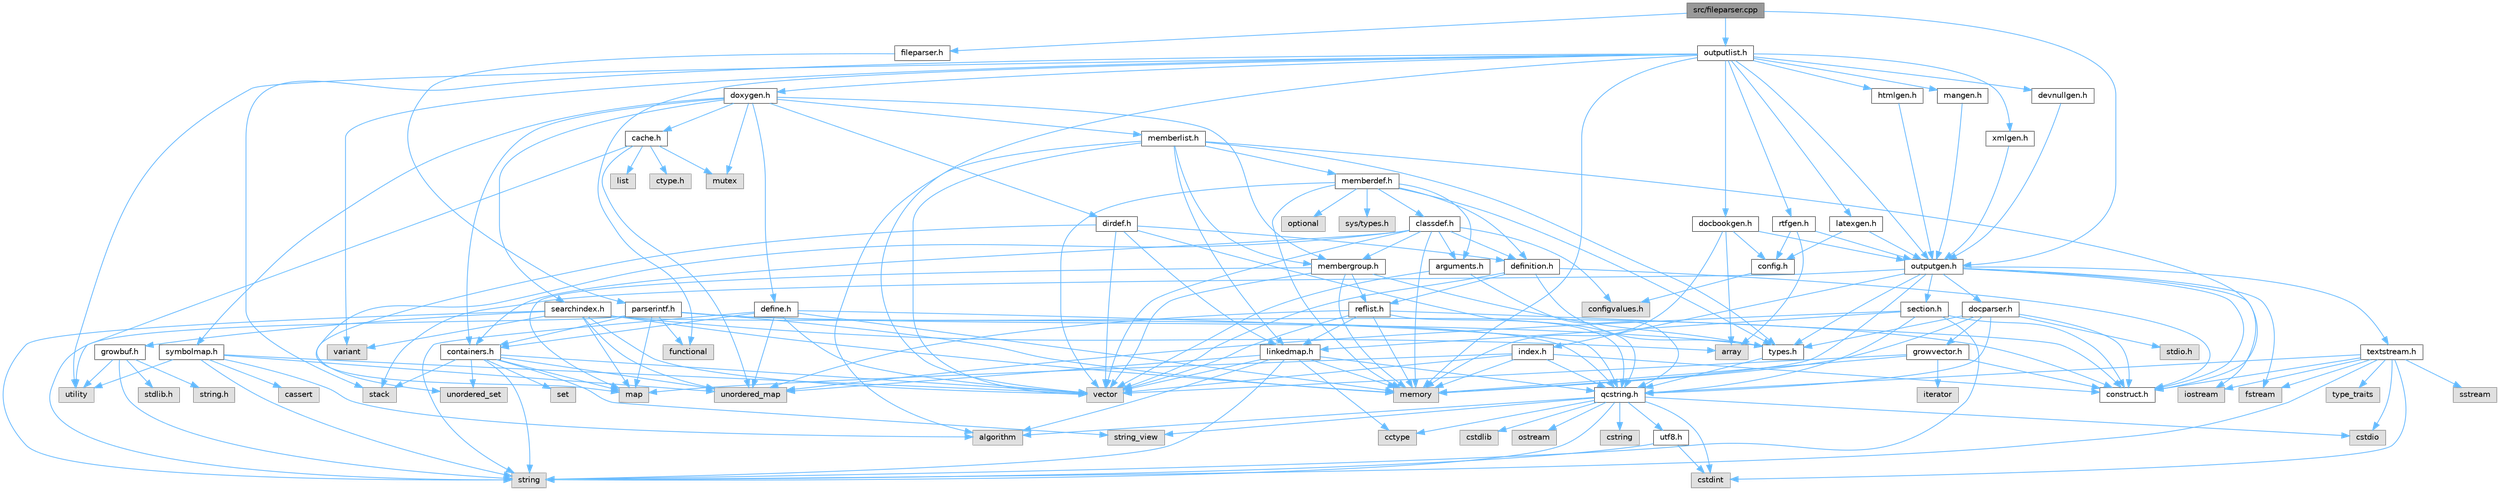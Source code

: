 digraph "src/fileparser.cpp"
{
 // INTERACTIVE_SVG=YES
 // LATEX_PDF_SIZE
  bgcolor="transparent";
  edge [fontname=Helvetica,fontsize=10,labelfontname=Helvetica,labelfontsize=10];
  node [fontname=Helvetica,fontsize=10,shape=box,height=0.2,width=0.4];
  Node1 [id="Node000001",label="src/fileparser.cpp",height=0.2,width=0.4,color="gray40", fillcolor="grey60", style="filled", fontcolor="black",tooltip=" "];
  Node1 -> Node2 [id="edge1_Node000001_Node000002",color="steelblue1",style="solid",tooltip=" "];
  Node2 [id="Node000002",label="fileparser.h",height=0.2,width=0.4,color="grey40", fillcolor="white", style="filled",URL="$d5/dc5/fileparser_8h.html",tooltip=" "];
  Node2 -> Node3 [id="edge2_Node000002_Node000003",color="steelblue1",style="solid",tooltip=" "];
  Node3 [id="Node000003",label="parserintf.h",height=0.2,width=0.4,color="grey40", fillcolor="white", style="filled",URL="$da/d55/parserintf_8h.html",tooltip=" "];
  Node3 -> Node4 [id="edge3_Node000003_Node000004",color="steelblue1",style="solid",tooltip=" "];
  Node4 [id="Node000004",label="functional",height=0.2,width=0.4,color="grey60", fillcolor="#E0E0E0", style="filled",tooltip=" "];
  Node3 -> Node5 [id="edge4_Node000003_Node000005",color="steelblue1",style="solid",tooltip=" "];
  Node5 [id="Node000005",label="memory",height=0.2,width=0.4,color="grey60", fillcolor="#E0E0E0", style="filled",tooltip=" "];
  Node3 -> Node6 [id="edge5_Node000003_Node000006",color="steelblue1",style="solid",tooltip=" "];
  Node6 [id="Node000006",label="map",height=0.2,width=0.4,color="grey60", fillcolor="#E0E0E0", style="filled",tooltip=" "];
  Node3 -> Node7 [id="edge6_Node000003_Node000007",color="steelblue1",style="solid",tooltip=" "];
  Node7 [id="Node000007",label="string",height=0.2,width=0.4,color="grey60", fillcolor="#E0E0E0", style="filled",tooltip=" "];
  Node3 -> Node8 [id="edge7_Node000003_Node000008",color="steelblue1",style="solid",tooltip=" "];
  Node8 [id="Node000008",label="types.h",height=0.2,width=0.4,color="grey40", fillcolor="white", style="filled",URL="$d9/d49/types_8h.html",tooltip="This file contains a number of basic enums and types."];
  Node8 -> Node9 [id="edge8_Node000008_Node000009",color="steelblue1",style="solid",tooltip=" "];
  Node9 [id="Node000009",label="qcstring.h",height=0.2,width=0.4,color="grey40", fillcolor="white", style="filled",URL="$d7/d5c/qcstring_8h.html",tooltip=" "];
  Node9 -> Node7 [id="edge9_Node000009_Node000007",color="steelblue1",style="solid",tooltip=" "];
  Node9 -> Node10 [id="edge10_Node000009_Node000010",color="steelblue1",style="solid",tooltip=" "];
  Node10 [id="Node000010",label="string_view",height=0.2,width=0.4,color="grey60", fillcolor="#E0E0E0", style="filled",tooltip=" "];
  Node9 -> Node11 [id="edge11_Node000009_Node000011",color="steelblue1",style="solid",tooltip=" "];
  Node11 [id="Node000011",label="algorithm",height=0.2,width=0.4,color="grey60", fillcolor="#E0E0E0", style="filled",tooltip=" "];
  Node9 -> Node12 [id="edge12_Node000009_Node000012",color="steelblue1",style="solid",tooltip=" "];
  Node12 [id="Node000012",label="cctype",height=0.2,width=0.4,color="grey60", fillcolor="#E0E0E0", style="filled",tooltip=" "];
  Node9 -> Node13 [id="edge13_Node000009_Node000013",color="steelblue1",style="solid",tooltip=" "];
  Node13 [id="Node000013",label="cstring",height=0.2,width=0.4,color="grey60", fillcolor="#E0E0E0", style="filled",tooltip=" "];
  Node9 -> Node14 [id="edge14_Node000009_Node000014",color="steelblue1",style="solid",tooltip=" "];
  Node14 [id="Node000014",label="cstdio",height=0.2,width=0.4,color="grey60", fillcolor="#E0E0E0", style="filled",tooltip=" "];
  Node9 -> Node15 [id="edge15_Node000009_Node000015",color="steelblue1",style="solid",tooltip=" "];
  Node15 [id="Node000015",label="cstdlib",height=0.2,width=0.4,color="grey60", fillcolor="#E0E0E0", style="filled",tooltip=" "];
  Node9 -> Node16 [id="edge16_Node000009_Node000016",color="steelblue1",style="solid",tooltip=" "];
  Node16 [id="Node000016",label="cstdint",height=0.2,width=0.4,color="grey60", fillcolor="#E0E0E0", style="filled",tooltip=" "];
  Node9 -> Node17 [id="edge17_Node000009_Node000017",color="steelblue1",style="solid",tooltip=" "];
  Node17 [id="Node000017",label="ostream",height=0.2,width=0.4,color="grey60", fillcolor="#E0E0E0", style="filled",tooltip=" "];
  Node9 -> Node18 [id="edge18_Node000009_Node000018",color="steelblue1",style="solid",tooltip=" "];
  Node18 [id="Node000018",label="utf8.h",height=0.2,width=0.4,color="grey40", fillcolor="white", style="filled",URL="$db/d7c/utf8_8h.html",tooltip="Various UTF8 related helper functions."];
  Node18 -> Node16 [id="edge19_Node000018_Node000016",color="steelblue1",style="solid",tooltip=" "];
  Node18 -> Node7 [id="edge20_Node000018_Node000007",color="steelblue1",style="solid",tooltip=" "];
  Node3 -> Node19 [id="edge21_Node000003_Node000019",color="steelblue1",style="solid",tooltip=" "];
  Node19 [id="Node000019",label="containers.h",height=0.2,width=0.4,color="grey40", fillcolor="white", style="filled",URL="$d5/d75/containers_8h.html",tooltip=" "];
  Node19 -> Node20 [id="edge22_Node000019_Node000020",color="steelblue1",style="solid",tooltip=" "];
  Node20 [id="Node000020",label="vector",height=0.2,width=0.4,color="grey60", fillcolor="#E0E0E0", style="filled",tooltip=" "];
  Node19 -> Node7 [id="edge23_Node000019_Node000007",color="steelblue1",style="solid",tooltip=" "];
  Node19 -> Node10 [id="edge24_Node000019_Node000010",color="steelblue1",style="solid",tooltip=" "];
  Node19 -> Node21 [id="edge25_Node000019_Node000021",color="steelblue1",style="solid",tooltip=" "];
  Node21 [id="Node000021",label="set",height=0.2,width=0.4,color="grey60", fillcolor="#E0E0E0", style="filled",tooltip=" "];
  Node19 -> Node6 [id="edge26_Node000019_Node000006",color="steelblue1",style="solid",tooltip=" "];
  Node19 -> Node22 [id="edge27_Node000019_Node000022",color="steelblue1",style="solid",tooltip=" "];
  Node22 [id="Node000022",label="unordered_set",height=0.2,width=0.4,color="grey60", fillcolor="#E0E0E0", style="filled",tooltip=" "];
  Node19 -> Node23 [id="edge28_Node000019_Node000023",color="steelblue1",style="solid",tooltip=" "];
  Node23 [id="Node000023",label="unordered_map",height=0.2,width=0.4,color="grey60", fillcolor="#E0E0E0", style="filled",tooltip=" "];
  Node19 -> Node24 [id="edge29_Node000019_Node000024",color="steelblue1",style="solid",tooltip=" "];
  Node24 [id="Node000024",label="stack",height=0.2,width=0.4,color="grey60", fillcolor="#E0E0E0", style="filled",tooltip=" "];
  Node3 -> Node25 [id="edge30_Node000003_Node000025",color="steelblue1",style="solid",tooltip=" "];
  Node25 [id="Node000025",label="construct.h",height=0.2,width=0.4,color="grey40", fillcolor="white", style="filled",URL="$d7/dfc/construct_8h.html",tooltip=" "];
  Node1 -> Node26 [id="edge31_Node000001_Node000026",color="steelblue1",style="solid",tooltip=" "];
  Node26 [id="Node000026",label="outputgen.h",height=0.2,width=0.4,color="grey40", fillcolor="white", style="filled",URL="$df/d06/outputgen_8h.html",tooltip=" "];
  Node26 -> Node5 [id="edge32_Node000026_Node000005",color="steelblue1",style="solid",tooltip=" "];
  Node26 -> Node24 [id="edge33_Node000026_Node000024",color="steelblue1",style="solid",tooltip=" "];
  Node26 -> Node27 [id="edge34_Node000026_Node000027",color="steelblue1",style="solid",tooltip=" "];
  Node27 [id="Node000027",label="iostream",height=0.2,width=0.4,color="grey60", fillcolor="#E0E0E0", style="filled",tooltip=" "];
  Node26 -> Node28 [id="edge35_Node000026_Node000028",color="steelblue1",style="solid",tooltip=" "];
  Node28 [id="Node000028",label="fstream",height=0.2,width=0.4,color="grey60", fillcolor="#E0E0E0", style="filled",tooltip=" "];
  Node26 -> Node8 [id="edge36_Node000026_Node000008",color="steelblue1",style="solid",tooltip=" "];
  Node26 -> Node29 [id="edge37_Node000026_Node000029",color="steelblue1",style="solid",tooltip=" "];
  Node29 [id="Node000029",label="index.h",height=0.2,width=0.4,color="grey40", fillcolor="white", style="filled",URL="$d1/db5/index_8h.html",tooltip=" "];
  Node29 -> Node5 [id="edge38_Node000029_Node000005",color="steelblue1",style="solid",tooltip=" "];
  Node29 -> Node20 [id="edge39_Node000029_Node000020",color="steelblue1",style="solid",tooltip=" "];
  Node29 -> Node6 [id="edge40_Node000029_Node000006",color="steelblue1",style="solid",tooltip=" "];
  Node29 -> Node9 [id="edge41_Node000029_Node000009",color="steelblue1",style="solid",tooltip=" "];
  Node29 -> Node25 [id="edge42_Node000029_Node000025",color="steelblue1",style="solid",tooltip=" "];
  Node26 -> Node30 [id="edge43_Node000026_Node000030",color="steelblue1",style="solid",tooltip=" "];
  Node30 [id="Node000030",label="section.h",height=0.2,width=0.4,color="grey40", fillcolor="white", style="filled",URL="$d1/d2a/section_8h.html",tooltip=" "];
  Node30 -> Node7 [id="edge44_Node000030_Node000007",color="steelblue1",style="solid",tooltip=" "];
  Node30 -> Node23 [id="edge45_Node000030_Node000023",color="steelblue1",style="solid",tooltip=" "];
  Node30 -> Node9 [id="edge46_Node000030_Node000009",color="steelblue1",style="solid",tooltip=" "];
  Node30 -> Node31 [id="edge47_Node000030_Node000031",color="steelblue1",style="solid",tooltip=" "];
  Node31 [id="Node000031",label="linkedmap.h",height=0.2,width=0.4,color="grey40", fillcolor="white", style="filled",URL="$da/de1/linkedmap_8h.html",tooltip=" "];
  Node31 -> Node23 [id="edge48_Node000031_Node000023",color="steelblue1",style="solid",tooltip=" "];
  Node31 -> Node20 [id="edge49_Node000031_Node000020",color="steelblue1",style="solid",tooltip=" "];
  Node31 -> Node5 [id="edge50_Node000031_Node000005",color="steelblue1",style="solid",tooltip=" "];
  Node31 -> Node7 [id="edge51_Node000031_Node000007",color="steelblue1",style="solid",tooltip=" "];
  Node31 -> Node11 [id="edge52_Node000031_Node000011",color="steelblue1",style="solid",tooltip=" "];
  Node31 -> Node12 [id="edge53_Node000031_Node000012",color="steelblue1",style="solid",tooltip=" "];
  Node31 -> Node9 [id="edge54_Node000031_Node000009",color="steelblue1",style="solid",tooltip=" "];
  Node30 -> Node25 [id="edge55_Node000030_Node000025",color="steelblue1",style="solid",tooltip=" "];
  Node26 -> Node32 [id="edge56_Node000026_Node000032",color="steelblue1",style="solid",tooltip=" "];
  Node32 [id="Node000032",label="textstream.h",height=0.2,width=0.4,color="grey40", fillcolor="white", style="filled",URL="$d4/d7d/textstream_8h.html",tooltip=" "];
  Node32 -> Node7 [id="edge57_Node000032_Node000007",color="steelblue1",style="solid",tooltip=" "];
  Node32 -> Node27 [id="edge58_Node000032_Node000027",color="steelblue1",style="solid",tooltip=" "];
  Node32 -> Node33 [id="edge59_Node000032_Node000033",color="steelblue1",style="solid",tooltip=" "];
  Node33 [id="Node000033",label="sstream",height=0.2,width=0.4,color="grey60", fillcolor="#E0E0E0", style="filled",tooltip=" "];
  Node32 -> Node16 [id="edge60_Node000032_Node000016",color="steelblue1",style="solid",tooltip=" "];
  Node32 -> Node14 [id="edge61_Node000032_Node000014",color="steelblue1",style="solid",tooltip=" "];
  Node32 -> Node28 [id="edge62_Node000032_Node000028",color="steelblue1",style="solid",tooltip=" "];
  Node32 -> Node34 [id="edge63_Node000032_Node000034",color="steelblue1",style="solid",tooltip=" "];
  Node34 [id="Node000034",label="type_traits",height=0.2,width=0.4,color="grey60", fillcolor="#E0E0E0", style="filled",tooltip=" "];
  Node32 -> Node9 [id="edge64_Node000032_Node000009",color="steelblue1",style="solid",tooltip=" "];
  Node32 -> Node25 [id="edge65_Node000032_Node000025",color="steelblue1",style="solid",tooltip=" "];
  Node26 -> Node35 [id="edge66_Node000026_Node000035",color="steelblue1",style="solid",tooltip=" "];
  Node35 [id="Node000035",label="docparser.h",height=0.2,width=0.4,color="grey40", fillcolor="white", style="filled",URL="$de/d9c/docparser_8h.html",tooltip=" "];
  Node35 -> Node36 [id="edge67_Node000035_Node000036",color="steelblue1",style="solid",tooltip=" "];
  Node36 [id="Node000036",label="stdio.h",height=0.2,width=0.4,color="grey60", fillcolor="#E0E0E0", style="filled",tooltip=" "];
  Node35 -> Node5 [id="edge68_Node000035_Node000005",color="steelblue1",style="solid",tooltip=" "];
  Node35 -> Node9 [id="edge69_Node000035_Node000009",color="steelblue1",style="solid",tooltip=" "];
  Node35 -> Node37 [id="edge70_Node000035_Node000037",color="steelblue1",style="solid",tooltip=" "];
  Node37 [id="Node000037",label="growvector.h",height=0.2,width=0.4,color="grey40", fillcolor="white", style="filled",URL="$d7/d50/growvector_8h.html",tooltip=" "];
  Node37 -> Node20 [id="edge71_Node000037_Node000020",color="steelblue1",style="solid",tooltip=" "];
  Node37 -> Node5 [id="edge72_Node000037_Node000005",color="steelblue1",style="solid",tooltip=" "];
  Node37 -> Node38 [id="edge73_Node000037_Node000038",color="steelblue1",style="solid",tooltip=" "];
  Node38 [id="Node000038",label="iterator",height=0.2,width=0.4,color="grey60", fillcolor="#E0E0E0", style="filled",tooltip=" "];
  Node37 -> Node25 [id="edge74_Node000037_Node000025",color="steelblue1",style="solid",tooltip=" "];
  Node35 -> Node25 [id="edge75_Node000035_Node000025",color="steelblue1",style="solid",tooltip=" "];
  Node35 -> Node8 [id="edge76_Node000035_Node000008",color="steelblue1",style="solid",tooltip=" "];
  Node26 -> Node25 [id="edge77_Node000026_Node000025",color="steelblue1",style="solid",tooltip=" "];
  Node1 -> Node39 [id="edge78_Node000001_Node000039",color="steelblue1",style="solid",tooltip=" "];
  Node39 [id="Node000039",label="outputlist.h",height=0.2,width=0.4,color="grey40", fillcolor="white", style="filled",URL="$d2/db9/outputlist_8h.html",tooltip=" "];
  Node39 -> Node40 [id="edge79_Node000039_Node000040",color="steelblue1",style="solid",tooltip=" "];
  Node40 [id="Node000040",label="utility",height=0.2,width=0.4,color="grey60", fillcolor="#E0E0E0", style="filled",tooltip=" "];
  Node39 -> Node20 [id="edge80_Node000039_Node000020",color="steelblue1",style="solid",tooltip=" "];
  Node39 -> Node5 [id="edge81_Node000039_Node000005",color="steelblue1",style="solid",tooltip=" "];
  Node39 -> Node41 [id="edge82_Node000039_Node000041",color="steelblue1",style="solid",tooltip=" "];
  Node41 [id="Node000041",label="variant",height=0.2,width=0.4,color="grey60", fillcolor="#E0E0E0", style="filled",tooltip=" "];
  Node39 -> Node24 [id="edge83_Node000039_Node000024",color="steelblue1",style="solid",tooltip=" "];
  Node39 -> Node4 [id="edge84_Node000039_Node000004",color="steelblue1",style="solid",tooltip=" "];
  Node39 -> Node26 [id="edge85_Node000039_Node000026",color="steelblue1",style="solid",tooltip=" "];
  Node39 -> Node42 [id="edge86_Node000039_Node000042",color="steelblue1",style="solid",tooltip=" "];
  Node42 [id="Node000042",label="doxygen.h",height=0.2,width=0.4,color="grey40", fillcolor="white", style="filled",URL="$d1/da1/doxygen_8h.html",tooltip=" "];
  Node42 -> Node43 [id="edge87_Node000042_Node000043",color="steelblue1",style="solid",tooltip=" "];
  Node43 [id="Node000043",label="mutex",height=0.2,width=0.4,color="grey60", fillcolor="#E0E0E0", style="filled",tooltip=" "];
  Node42 -> Node19 [id="edge88_Node000042_Node000019",color="steelblue1",style="solid",tooltip=" "];
  Node42 -> Node44 [id="edge89_Node000042_Node000044",color="steelblue1",style="solid",tooltip=" "];
  Node44 [id="Node000044",label="membergroup.h",height=0.2,width=0.4,color="grey40", fillcolor="white", style="filled",URL="$d9/d11/membergroup_8h.html",tooltip=" "];
  Node44 -> Node20 [id="edge90_Node000044_Node000020",color="steelblue1",style="solid",tooltip=" "];
  Node44 -> Node6 [id="edge91_Node000044_Node000006",color="steelblue1",style="solid",tooltip=" "];
  Node44 -> Node5 [id="edge92_Node000044_Node000005",color="steelblue1",style="solid",tooltip=" "];
  Node44 -> Node8 [id="edge93_Node000044_Node000008",color="steelblue1",style="solid",tooltip=" "];
  Node44 -> Node45 [id="edge94_Node000044_Node000045",color="steelblue1",style="solid",tooltip=" "];
  Node45 [id="Node000045",label="reflist.h",height=0.2,width=0.4,color="grey40", fillcolor="white", style="filled",URL="$d1/d02/reflist_8h.html",tooltip=" "];
  Node45 -> Node20 [id="edge95_Node000045_Node000020",color="steelblue1",style="solid",tooltip=" "];
  Node45 -> Node23 [id="edge96_Node000045_Node000023",color="steelblue1",style="solid",tooltip=" "];
  Node45 -> Node5 [id="edge97_Node000045_Node000005",color="steelblue1",style="solid",tooltip=" "];
  Node45 -> Node9 [id="edge98_Node000045_Node000009",color="steelblue1",style="solid",tooltip=" "];
  Node45 -> Node31 [id="edge99_Node000045_Node000031",color="steelblue1",style="solid",tooltip=" "];
  Node45 -> Node25 [id="edge100_Node000045_Node000025",color="steelblue1",style="solid",tooltip=" "];
  Node42 -> Node46 [id="edge101_Node000042_Node000046",color="steelblue1",style="solid",tooltip=" "];
  Node46 [id="Node000046",label="dirdef.h",height=0.2,width=0.4,color="grey40", fillcolor="white", style="filled",URL="$d6/d15/dirdef_8h.html",tooltip=" "];
  Node46 -> Node20 [id="edge102_Node000046_Node000020",color="steelblue1",style="solid",tooltip=" "];
  Node46 -> Node6 [id="edge103_Node000046_Node000006",color="steelblue1",style="solid",tooltip=" "];
  Node46 -> Node9 [id="edge104_Node000046_Node000009",color="steelblue1",style="solid",tooltip=" "];
  Node46 -> Node31 [id="edge105_Node000046_Node000031",color="steelblue1",style="solid",tooltip=" "];
  Node46 -> Node47 [id="edge106_Node000046_Node000047",color="steelblue1",style="solid",tooltip=" "];
  Node47 [id="Node000047",label="definition.h",height=0.2,width=0.4,color="grey40", fillcolor="white", style="filled",URL="$df/da1/definition_8h.html",tooltip=" "];
  Node47 -> Node20 [id="edge107_Node000047_Node000020",color="steelblue1",style="solid",tooltip=" "];
  Node47 -> Node8 [id="edge108_Node000047_Node000008",color="steelblue1",style="solid",tooltip=" "];
  Node47 -> Node45 [id="edge109_Node000047_Node000045",color="steelblue1",style="solid",tooltip=" "];
  Node47 -> Node25 [id="edge110_Node000047_Node000025",color="steelblue1",style="solid",tooltip=" "];
  Node42 -> Node48 [id="edge111_Node000042_Node000048",color="steelblue1",style="solid",tooltip=" "];
  Node48 [id="Node000048",label="memberlist.h",height=0.2,width=0.4,color="grey40", fillcolor="white", style="filled",URL="$dd/d78/memberlist_8h.html",tooltip=" "];
  Node48 -> Node20 [id="edge112_Node000048_Node000020",color="steelblue1",style="solid",tooltip=" "];
  Node48 -> Node11 [id="edge113_Node000048_Node000011",color="steelblue1",style="solid",tooltip=" "];
  Node48 -> Node49 [id="edge114_Node000048_Node000049",color="steelblue1",style="solid",tooltip=" "];
  Node49 [id="Node000049",label="memberdef.h",height=0.2,width=0.4,color="grey40", fillcolor="white", style="filled",URL="$d4/d46/memberdef_8h.html",tooltip=" "];
  Node49 -> Node20 [id="edge115_Node000049_Node000020",color="steelblue1",style="solid",tooltip=" "];
  Node49 -> Node5 [id="edge116_Node000049_Node000005",color="steelblue1",style="solid",tooltip=" "];
  Node49 -> Node50 [id="edge117_Node000049_Node000050",color="steelblue1",style="solid",tooltip=" "];
  Node50 [id="Node000050",label="optional",height=0.2,width=0.4,color="grey60", fillcolor="#E0E0E0", style="filled",tooltip=" "];
  Node49 -> Node51 [id="edge118_Node000049_Node000051",color="steelblue1",style="solid",tooltip=" "];
  Node51 [id="Node000051",label="sys/types.h",height=0.2,width=0.4,color="grey60", fillcolor="#E0E0E0", style="filled",tooltip=" "];
  Node49 -> Node8 [id="edge119_Node000049_Node000008",color="steelblue1",style="solid",tooltip=" "];
  Node49 -> Node47 [id="edge120_Node000049_Node000047",color="steelblue1",style="solid",tooltip=" "];
  Node49 -> Node52 [id="edge121_Node000049_Node000052",color="steelblue1",style="solid",tooltip=" "];
  Node52 [id="Node000052",label="arguments.h",height=0.2,width=0.4,color="grey40", fillcolor="white", style="filled",URL="$df/d9b/arguments_8h.html",tooltip=" "];
  Node52 -> Node20 [id="edge122_Node000052_Node000020",color="steelblue1",style="solid",tooltip=" "];
  Node52 -> Node9 [id="edge123_Node000052_Node000009",color="steelblue1",style="solid",tooltip=" "];
  Node49 -> Node53 [id="edge124_Node000049_Node000053",color="steelblue1",style="solid",tooltip=" "];
  Node53 [id="Node000053",label="classdef.h",height=0.2,width=0.4,color="grey40", fillcolor="white", style="filled",URL="$d1/da6/classdef_8h.html",tooltip=" "];
  Node53 -> Node5 [id="edge125_Node000053_Node000005",color="steelblue1",style="solid",tooltip=" "];
  Node53 -> Node20 [id="edge126_Node000053_Node000020",color="steelblue1",style="solid",tooltip=" "];
  Node53 -> Node22 [id="edge127_Node000053_Node000022",color="steelblue1",style="solid",tooltip=" "];
  Node53 -> Node19 [id="edge128_Node000053_Node000019",color="steelblue1",style="solid",tooltip=" "];
  Node53 -> Node47 [id="edge129_Node000053_Node000047",color="steelblue1",style="solid",tooltip=" "];
  Node53 -> Node52 [id="edge130_Node000053_Node000052",color="steelblue1",style="solid",tooltip=" "];
  Node53 -> Node44 [id="edge131_Node000053_Node000044",color="steelblue1",style="solid",tooltip=" "];
  Node53 -> Node54 [id="edge132_Node000053_Node000054",color="steelblue1",style="solid",tooltip=" "];
  Node54 [id="Node000054",label="configvalues.h",height=0.2,width=0.4,color="grey60", fillcolor="#E0E0E0", style="filled",tooltip=" "];
  Node48 -> Node31 [id="edge133_Node000048_Node000031",color="steelblue1",style="solid",tooltip=" "];
  Node48 -> Node8 [id="edge134_Node000048_Node000008",color="steelblue1",style="solid",tooltip=" "];
  Node48 -> Node44 [id="edge135_Node000048_Node000044",color="steelblue1",style="solid",tooltip=" "];
  Node48 -> Node25 [id="edge136_Node000048_Node000025",color="steelblue1",style="solid",tooltip=" "];
  Node42 -> Node55 [id="edge137_Node000042_Node000055",color="steelblue1",style="solid",tooltip=" "];
  Node55 [id="Node000055",label="define.h",height=0.2,width=0.4,color="grey40", fillcolor="white", style="filled",URL="$df/d67/define_8h.html",tooltip=" "];
  Node55 -> Node20 [id="edge138_Node000055_Node000020",color="steelblue1",style="solid",tooltip=" "];
  Node55 -> Node5 [id="edge139_Node000055_Node000005",color="steelblue1",style="solid",tooltip=" "];
  Node55 -> Node7 [id="edge140_Node000055_Node000007",color="steelblue1",style="solid",tooltip=" "];
  Node55 -> Node23 [id="edge141_Node000055_Node000023",color="steelblue1",style="solid",tooltip=" "];
  Node55 -> Node9 [id="edge142_Node000055_Node000009",color="steelblue1",style="solid",tooltip=" "];
  Node55 -> Node19 [id="edge143_Node000055_Node000019",color="steelblue1",style="solid",tooltip=" "];
  Node42 -> Node56 [id="edge144_Node000042_Node000056",color="steelblue1",style="solid",tooltip=" "];
  Node56 [id="Node000056",label="cache.h",height=0.2,width=0.4,color="grey40", fillcolor="white", style="filled",URL="$d3/d26/cache_8h.html",tooltip=" "];
  Node56 -> Node57 [id="edge145_Node000056_Node000057",color="steelblue1",style="solid",tooltip=" "];
  Node57 [id="Node000057",label="list",height=0.2,width=0.4,color="grey60", fillcolor="#E0E0E0", style="filled",tooltip=" "];
  Node56 -> Node23 [id="edge146_Node000056_Node000023",color="steelblue1",style="solid",tooltip=" "];
  Node56 -> Node43 [id="edge147_Node000056_Node000043",color="steelblue1",style="solid",tooltip=" "];
  Node56 -> Node40 [id="edge148_Node000056_Node000040",color="steelblue1",style="solid",tooltip=" "];
  Node56 -> Node58 [id="edge149_Node000056_Node000058",color="steelblue1",style="solid",tooltip=" "];
  Node58 [id="Node000058",label="ctype.h",height=0.2,width=0.4,color="grey60", fillcolor="#E0E0E0", style="filled",tooltip=" "];
  Node42 -> Node59 [id="edge150_Node000042_Node000059",color="steelblue1",style="solid",tooltip=" "];
  Node59 [id="Node000059",label="symbolmap.h",height=0.2,width=0.4,color="grey40", fillcolor="white", style="filled",URL="$d7/ddd/symbolmap_8h.html",tooltip=" "];
  Node59 -> Node11 [id="edge151_Node000059_Node000011",color="steelblue1",style="solid",tooltip=" "];
  Node59 -> Node23 [id="edge152_Node000059_Node000023",color="steelblue1",style="solid",tooltip=" "];
  Node59 -> Node20 [id="edge153_Node000059_Node000020",color="steelblue1",style="solid",tooltip=" "];
  Node59 -> Node7 [id="edge154_Node000059_Node000007",color="steelblue1",style="solid",tooltip=" "];
  Node59 -> Node40 [id="edge155_Node000059_Node000040",color="steelblue1",style="solid",tooltip=" "];
  Node59 -> Node60 [id="edge156_Node000059_Node000060",color="steelblue1",style="solid",tooltip=" "];
  Node60 [id="Node000060",label="cassert",height=0.2,width=0.4,color="grey60", fillcolor="#E0E0E0", style="filled",tooltip=" "];
  Node42 -> Node61 [id="edge157_Node000042_Node000061",color="steelblue1",style="solid",tooltip=" "];
  Node61 [id="Node000061",label="searchindex.h",height=0.2,width=0.4,color="grey40", fillcolor="white", style="filled",URL="$de/d07/searchindex_8h.html",tooltip="Web server based search engine."];
  Node61 -> Node5 [id="edge158_Node000061_Node000005",color="steelblue1",style="solid",tooltip=" "];
  Node61 -> Node20 [id="edge159_Node000061_Node000020",color="steelblue1",style="solid",tooltip=" "];
  Node61 -> Node6 [id="edge160_Node000061_Node000006",color="steelblue1",style="solid",tooltip=" "];
  Node61 -> Node23 [id="edge161_Node000061_Node000023",color="steelblue1",style="solid",tooltip=" "];
  Node61 -> Node7 [id="edge162_Node000061_Node000007",color="steelblue1",style="solid",tooltip=" "];
  Node61 -> Node62 [id="edge163_Node000061_Node000062",color="steelblue1",style="solid",tooltip=" "];
  Node62 [id="Node000062",label="array",height=0.2,width=0.4,color="grey60", fillcolor="#E0E0E0", style="filled",tooltip=" "];
  Node61 -> Node41 [id="edge164_Node000061_Node000041",color="steelblue1",style="solid",tooltip=" "];
  Node61 -> Node9 [id="edge165_Node000061_Node000009",color="steelblue1",style="solid",tooltip=" "];
  Node61 -> Node63 [id="edge166_Node000061_Node000063",color="steelblue1",style="solid",tooltip=" "];
  Node63 [id="Node000063",label="growbuf.h",height=0.2,width=0.4,color="grey40", fillcolor="white", style="filled",URL="$dd/d72/growbuf_8h.html",tooltip=" "];
  Node63 -> Node40 [id="edge167_Node000063_Node000040",color="steelblue1",style="solid",tooltip=" "];
  Node63 -> Node64 [id="edge168_Node000063_Node000064",color="steelblue1",style="solid",tooltip=" "];
  Node64 [id="Node000064",label="stdlib.h",height=0.2,width=0.4,color="grey60", fillcolor="#E0E0E0", style="filled",tooltip=" "];
  Node63 -> Node65 [id="edge169_Node000063_Node000065",color="steelblue1",style="solid",tooltip=" "];
  Node65 [id="Node000065",label="string.h",height=0.2,width=0.4,color="grey60", fillcolor="#E0E0E0", style="filled",tooltip=" "];
  Node63 -> Node7 [id="edge170_Node000063_Node000007",color="steelblue1",style="solid",tooltip=" "];
  Node39 -> Node66 [id="edge171_Node000039_Node000066",color="steelblue1",style="solid",tooltip=" "];
  Node66 [id="Node000066",label="htmlgen.h",height=0.2,width=0.4,color="grey40", fillcolor="white", style="filled",URL="$d8/d56/htmlgen_8h.html",tooltip=" "];
  Node66 -> Node26 [id="edge172_Node000066_Node000026",color="steelblue1",style="solid",tooltip=" "];
  Node39 -> Node67 [id="edge173_Node000039_Node000067",color="steelblue1",style="solid",tooltip=" "];
  Node67 [id="Node000067",label="latexgen.h",height=0.2,width=0.4,color="grey40", fillcolor="white", style="filled",URL="$d6/d9c/latexgen_8h.html",tooltip=" "];
  Node67 -> Node68 [id="edge174_Node000067_Node000068",color="steelblue1",style="solid",tooltip=" "];
  Node68 [id="Node000068",label="config.h",height=0.2,width=0.4,color="grey40", fillcolor="white", style="filled",URL="$db/d16/config_8h.html",tooltip=" "];
  Node68 -> Node54 [id="edge175_Node000068_Node000054",color="steelblue1",style="solid",tooltip=" "];
  Node67 -> Node26 [id="edge176_Node000067_Node000026",color="steelblue1",style="solid",tooltip=" "];
  Node39 -> Node69 [id="edge177_Node000039_Node000069",color="steelblue1",style="solid",tooltip=" "];
  Node69 [id="Node000069",label="rtfgen.h",height=0.2,width=0.4,color="grey40", fillcolor="white", style="filled",URL="$d4/daa/rtfgen_8h.html",tooltip=" "];
  Node69 -> Node62 [id="edge178_Node000069_Node000062",color="steelblue1",style="solid",tooltip=" "];
  Node69 -> Node68 [id="edge179_Node000069_Node000068",color="steelblue1",style="solid",tooltip=" "];
  Node69 -> Node26 [id="edge180_Node000069_Node000026",color="steelblue1",style="solid",tooltip=" "];
  Node39 -> Node70 [id="edge181_Node000039_Node000070",color="steelblue1",style="solid",tooltip=" "];
  Node70 [id="Node000070",label="mangen.h",height=0.2,width=0.4,color="grey40", fillcolor="white", style="filled",URL="$da/dc0/mangen_8h.html",tooltip=" "];
  Node70 -> Node26 [id="edge182_Node000070_Node000026",color="steelblue1",style="solid",tooltip=" "];
  Node39 -> Node71 [id="edge183_Node000039_Node000071",color="steelblue1",style="solid",tooltip=" "];
  Node71 [id="Node000071",label="docbookgen.h",height=0.2,width=0.4,color="grey40", fillcolor="white", style="filled",URL="$de/dea/docbookgen_8h.html",tooltip=" "];
  Node71 -> Node5 [id="edge184_Node000071_Node000005",color="steelblue1",style="solid",tooltip=" "];
  Node71 -> Node62 [id="edge185_Node000071_Node000062",color="steelblue1",style="solid",tooltip=" "];
  Node71 -> Node68 [id="edge186_Node000071_Node000068",color="steelblue1",style="solid",tooltip=" "];
  Node71 -> Node26 [id="edge187_Node000071_Node000026",color="steelblue1",style="solid",tooltip=" "];
  Node39 -> Node72 [id="edge188_Node000039_Node000072",color="steelblue1",style="solid",tooltip=" "];
  Node72 [id="Node000072",label="xmlgen.h",height=0.2,width=0.4,color="grey40", fillcolor="white", style="filled",URL="$d9/d67/xmlgen_8h.html",tooltip=" "];
  Node72 -> Node26 [id="edge189_Node000072_Node000026",color="steelblue1",style="solid",tooltip=" "];
  Node39 -> Node73 [id="edge190_Node000039_Node000073",color="steelblue1",style="solid",tooltip=" "];
  Node73 [id="Node000073",label="devnullgen.h",height=0.2,width=0.4,color="grey40", fillcolor="white", style="filled",URL="$d8/de5/devnullgen_8h.html",tooltip=" "];
  Node73 -> Node26 [id="edge191_Node000073_Node000026",color="steelblue1",style="solid",tooltip=" "];
}
